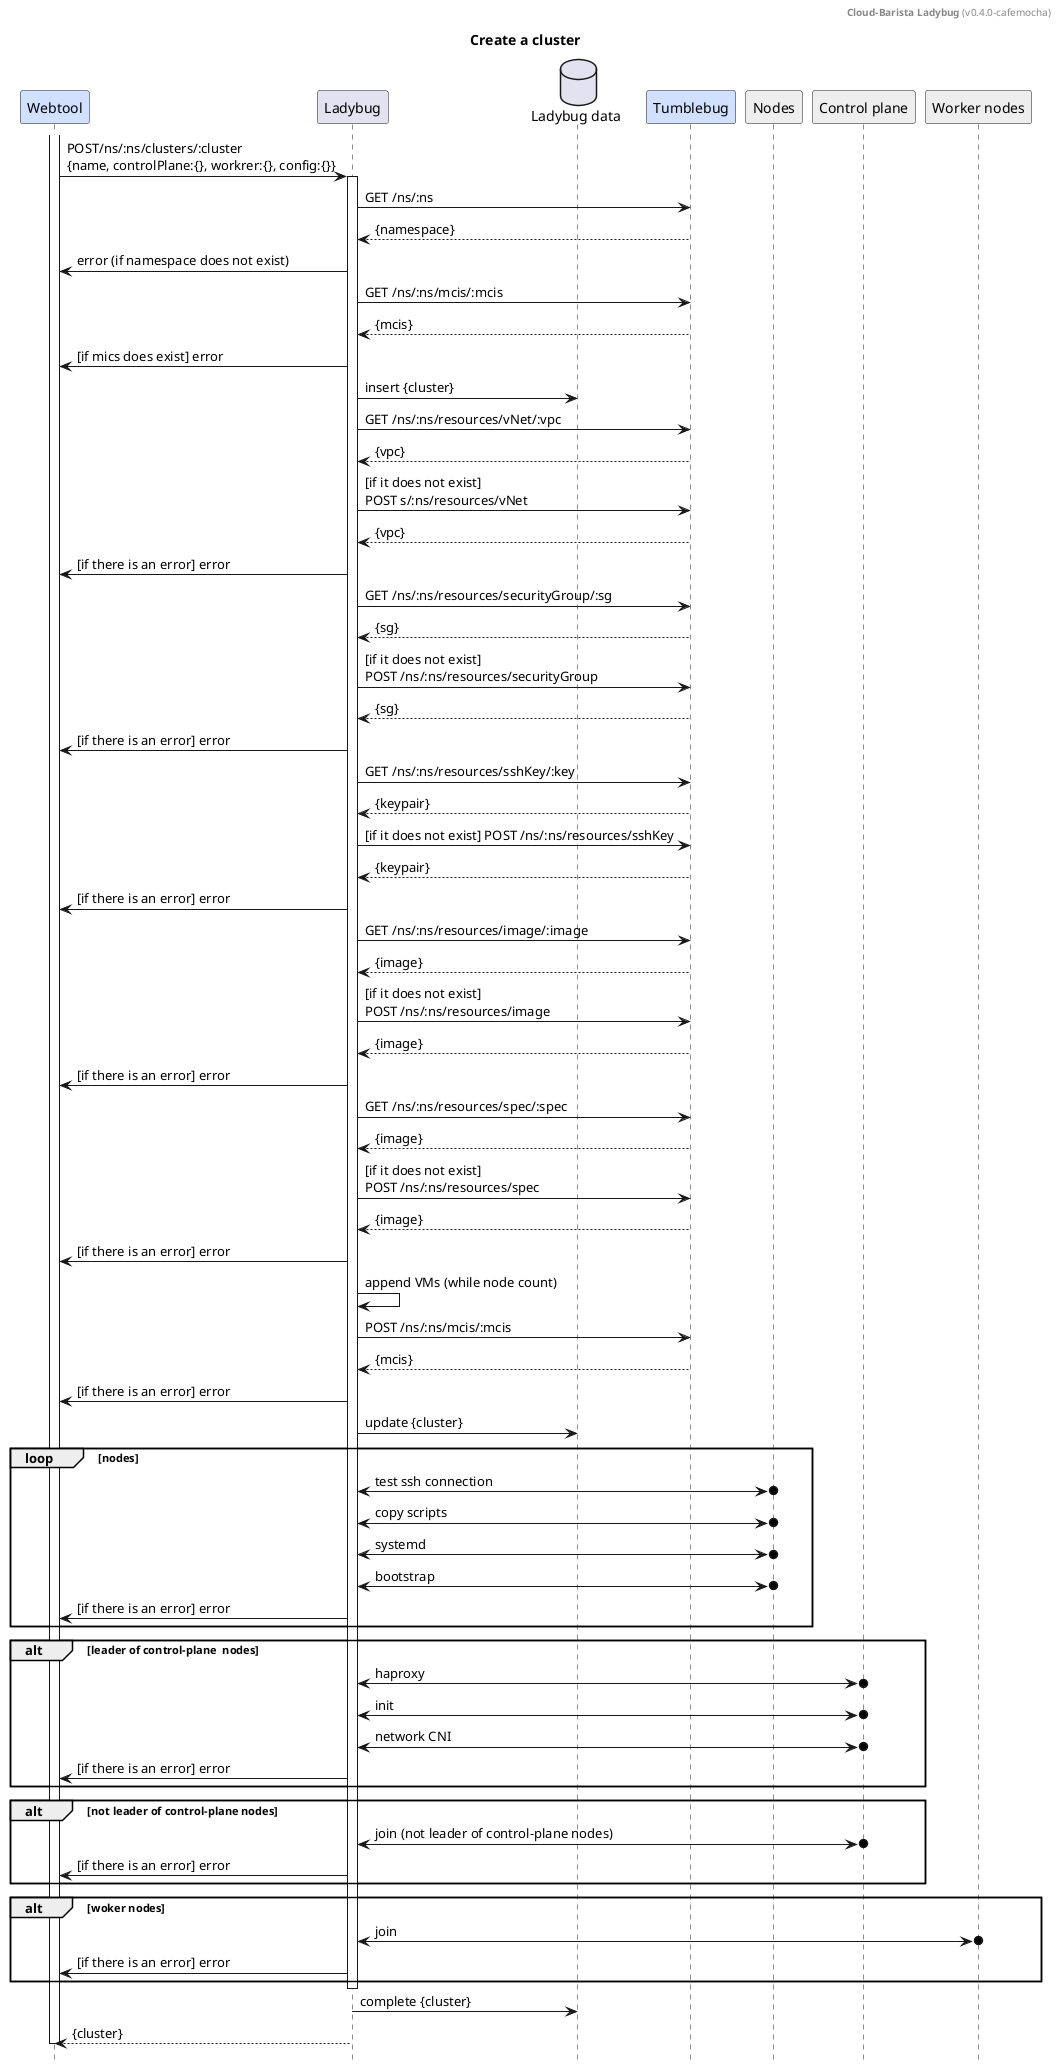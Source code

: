 @startuml

header **Cloud-Barista Ladybug** (v0.4.0-cafemocha)
title Create a cluster
hide footbox

participant	"Webtool"		as webtool		#d1e0ff

participant	"Ladybug"		as provider
database	"Ladybug data"	as db

participant	"Tumblebug"		as tumblebug	#d1e0ff
participant	"Nodes"			as nodes		#eeeeee
participant	"Control plane"	as mNodes		#eeeeee
participant	"Worker nodes"	as wNodes		#eeeeee

skinparam sequence {
	GroupColor DeepSkyBlue
}


activate webtool
	webtool		->	provider		: POST/ns/:ns/clusters/:cluster\n{name, controlPlane:{}, workrer:{}, config:{}}


		activate provider

			'-- 1.infra
			'-- 1.1. namespace
			provider	->	tumblebug	: GET /ns/:ns
			tumblebug	-->	provider	: {namespace}
			provider	->	webtool		: error (if namespace does not exist)

			'-- 1.2. MCIS
			provider	->	tumblebug	: GET /ns/:ns/mcis/:mcis
			tumblebug	-->	provider	: {mcis}
			provider	->	webtool		: [if mics does exist] error 

			'-- 
			provider	->	db			: insert {cluster}

			'-- 1.3. vpc
			provider	->	tumblebug	: GET /ns/:ns/resources/vNet/:vpc
			tumblebug	-->	provider	: {vpc}
			provider	->	tumblebug	: [if it does not exist]\nPOST s/:ns/resources/vNet
			tumblebug	-->	provider	: {vpc}
			provider	->	webtool		: [if there is an error] error

			'-- 1.4. sg(fw)
			provider	->	tumblebug	: GET /ns/:ns/resources/securityGroup/:sg
			tumblebug	-->	provider	: {sg}
			provider	->	tumblebug	: [if it does not exist]\nPOST /ns/:ns/resources/securityGroup
			tumblebug	-->	provider	: {sg}
			provider	->	webtool		: [if there is an error] error

			'-- 1.5. ssh
			provider	->	tumblebug	: GET /ns/:ns/resources/sshKey/:key
			tumblebug	-->	provider	: {keypair}
			provider	->	tumblebug	: [if it does not exist] POST /ns/:ns/resources/sshKey
			tumblebug	-->	provider	: {keypair}
			provider	->	webtool		: [if there is an error] error
			
			'-- 1.6. image
			provider	->	tumblebug	: GET /ns/:ns/resources/image/:image
			tumblebug	-->	provider	: {image}
			provider	->	tumblebug 	: [if it does not exist]\nPOST /ns/:ns/resources/image
			tumblebug	-->	provider	: {image}
			provider	->	webtool		: [if there is an error] error

			'-- 1.7. spec
			provider	->	tumblebug	: GET /ns/:ns/resources/spec/:spec
			tumblebug	-->	provider	: {image}
			provider	->	tumblebug 	: [if it does not exist]\nPOST /ns/:ns/resources/spec
			tumblebug	-->	provider	: {image}
			provider	->	webtool		: [if there is an error] error

			'-- 1.8. mcis (vm)
			provider	->	provider	: append VMs (while node count)
			provider	->	tumblebug	: POST /ns/:ns/mcis/:mcis
			tumblebug	-->	provider	: {mcis}
			provider	->	webtool		: [if there is an error] error

			'--
			provider	->	db						: update {cluster}

			' -- 2.1. boostrap
			loop nodes
				provider	<->o	nodes		: test ssh connection
				provider	<->o	nodes		: copy scripts
				provider	<->o	nodes		: systemd
				provider	<->o	nodes		: bootstrap
				provider	->		webtool		: [if there is an error] error
			end

			' -- 2.2. 
			alt leader of control-plane  nodes
				provider	<->o	mNodes		: haproxy
				provider	<->o	mNodes		: init
				provider	<->o	mNodes		: network CNI
				provider	->	webtool			: [if there is an error] error
			end

			' -- 2.3. 
			alt not leader of control-plane nodes
				provider	<->o	mNodes		: join (not leader of control-plane nodes)
				provider	->	webtool			: [if there is an error] error
			end

			' -- 2.3. 
			alt woker nodes
				provider	<->o	wNodes		: join
				provider	->	webtool			: [if there is an error] error
			end

		deactivate provider

		provider	->	db						: complete {cluster}
		provider	-->	webtool					: {cluster}

deactivate webtool

@enduml